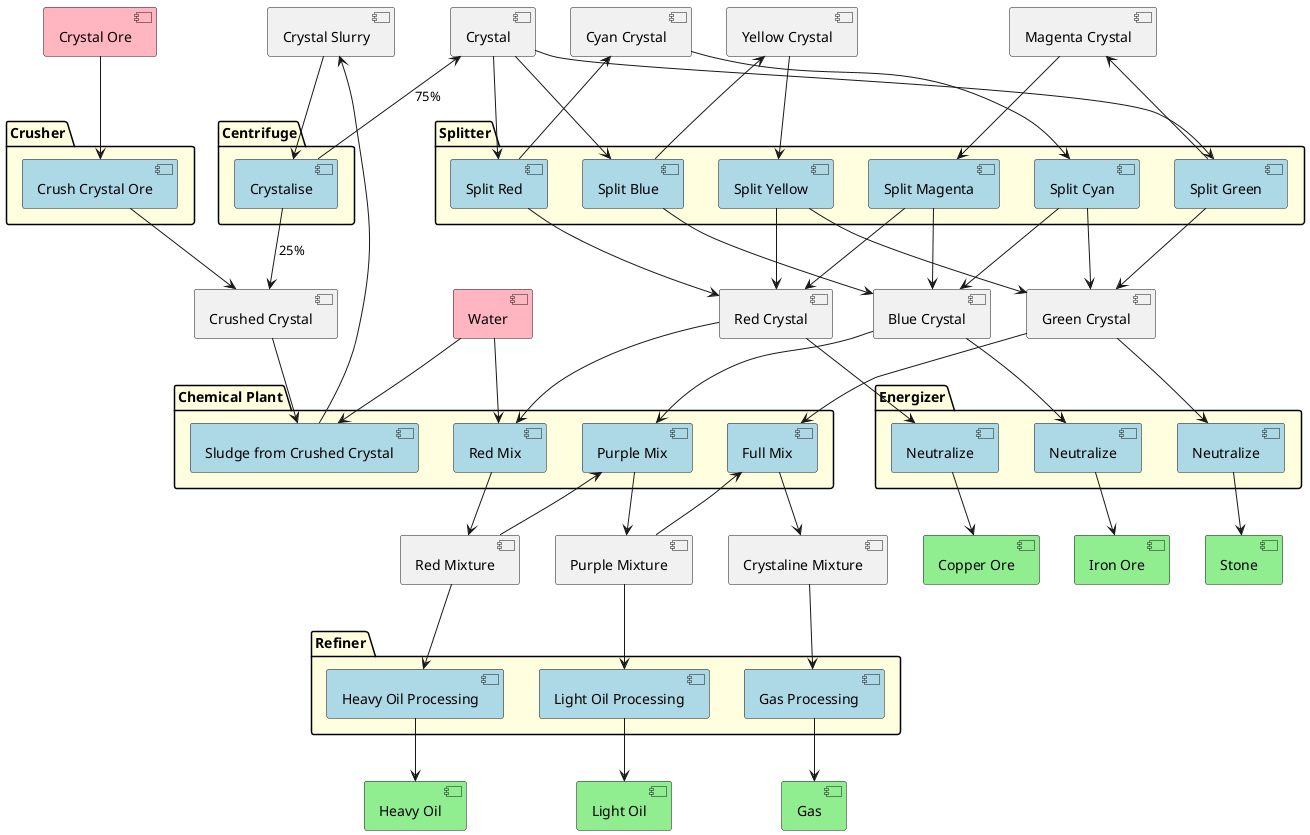 @startuml

hide methods
hide fields
hide circle


[Crystal Ore] as CO #lightpink
[Crushed Crystal] as CCr
[Crystal Slurry] as CS
[Water] as W #lightpink

[Crystal] as C

[Red Mixture] as RM
[Purple Mixture] as PM
[Crystaline Mixture] as CM

[Red Crystal] as RC
[Blue Crystal] as BC
[Green Crystal] as GC

[Heavy Oil] as HO #lightgreen
[Light Oil] as LO #lightgreen
[Gas] as G #lightgreen
[Iron Ore] as FE #lightgreen
[Copper Ore] as CU #lightgreen
[Stone] as S #lightgreen


package "Chemical Plant" #lightyellow {
[Sludge from Crushed Crystal] as SCS #lightblue
}

package Crusher #lightyellow {
[Crush Crystal Ore] as Cr #lightblue
}

package Centrifuge #lightyellow {
[Crystalise] as CCF #lightblue
}


package Energizer #lightyellow {
[Neutralize] as NR #lightblue
[Neutralize] as NG #lightblue
[Neutralize] as NB #lightblue
}
[Magenta Crystal] as MC
[Yellow Crystal] as YC
[Cyan Crystal] as CC


package Splitter #lightyellow {
[Split Green] as SG #lightblue
[Split Red] as SR #lightblue
[Split Blue] as SB #lightblue
}

package Splitter #lightyellow {
[Split Magenta] as SM #lightblue
[Split Yellow] as SY #lightblue
[Split Cyan] as SC #lightblue
}


package "Chemical Plant" #lightyellow {
[Red Mix] as CPR #lightblue
[Purple Mix] as CPB #lightblue
[Full Mix] as CPG #lightblue
}

package Refiner #lightyellow {
[Heavy Oil Processing] as HOP #lightblue
[Light Oil Processing] as LOP #lightblue
[Gas Processing] as GP #lightblue
}

CO --> Cr
Cr --> CCr
CCr --> SCS
W --> SCS
SCS --> CS
CS --> CCF
CCF --> C : 75%
CCF --> CCr : 25%


C --> SG
SG --> GC
SG --> MC

C --> SR
SR --> RC
SR --> CC

C --> SB
SB --> BC
SB --> YC

YC --> SY
SY --> RC
SY --> GC

CC --> SC
SC --> GC
SC --> BC

MC --> SM
SM --> BC
SM --> RC



W --> CPR
RC --> CPR
CPR --> RM

RM --> CPB
BC --> CPB
CPB --> PM

PM --> CPG
GC --> CPG
CPG --> CM

RM --> HOP
HOP --> HO

PM --> LOP
LOP --> LO

CM --> GP
GP --> G

RC --> NR
GC --> NG
BC --> NB

NR --> CU
NG --> S
NB --> FE
@enduml
